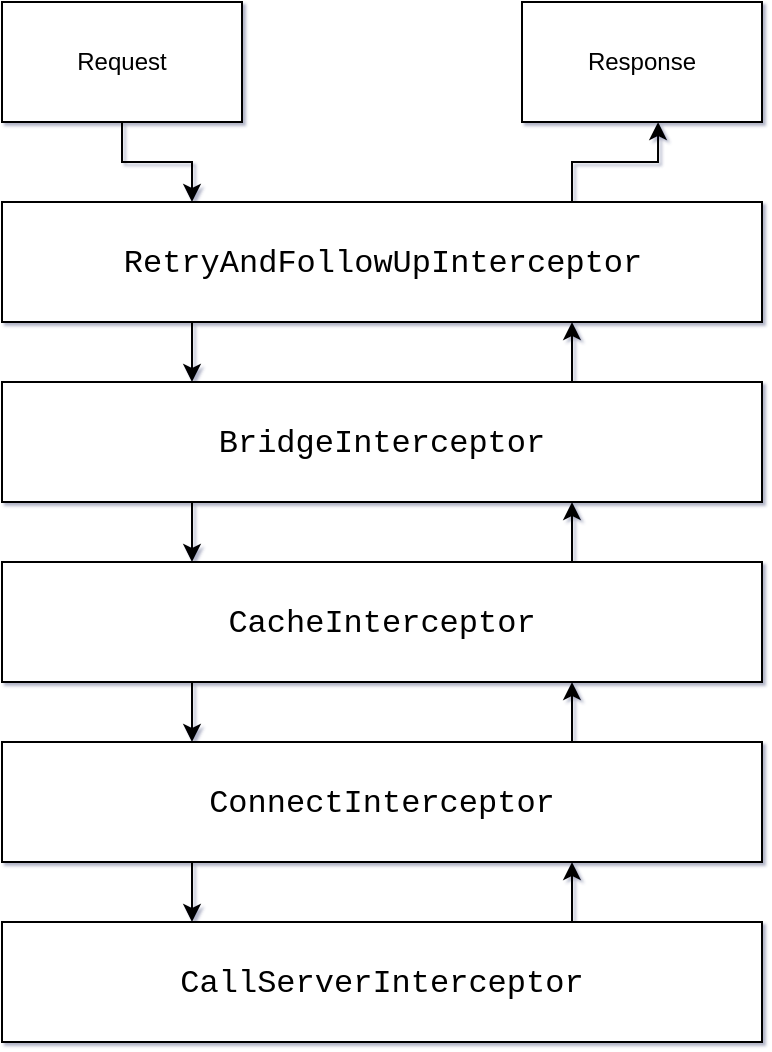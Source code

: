 <mxfile version="14.8.6" type="github">
  <diagram id="C5RBs43oDa-KdzZeNtuy" name="Page-1">
    <mxGraphModel dx="1422" dy="762" grid="1" gridSize="10" guides="1" tooltips="1" connect="1" arrows="1" fold="1" page="1" pageScale="1" pageWidth="827" pageHeight="1169" math="0" shadow="1">
      <root>
        <mxCell id="WIyWlLk6GJQsqaUBKTNV-0" />
        <mxCell id="WIyWlLk6GJQsqaUBKTNV-1" parent="WIyWlLk6GJQsqaUBKTNV-0" />
        <mxCell id="cFz9O4TfO6LGveSpda0y-6" style="edgeStyle=orthogonalEdgeStyle;rounded=0;orthogonalLoop=1;jettySize=auto;html=1;exitX=0.25;exitY=1;exitDx=0;exitDy=0;entryX=0.25;entryY=0;entryDx=0;entryDy=0;fontColor=#000000;" edge="1" parent="WIyWlLk6GJQsqaUBKTNV-1" source="cFz9O4TfO6LGveSpda0y-0" target="cFz9O4TfO6LGveSpda0y-1">
          <mxGeometry relative="1" as="geometry" />
        </mxCell>
        <mxCell id="cFz9O4TfO6LGveSpda0y-18" style="edgeStyle=orthogonalEdgeStyle;rounded=0;orthogonalLoop=1;jettySize=auto;html=1;exitX=0.75;exitY=0;exitDx=0;exitDy=0;entryX=0.567;entryY=1;entryDx=0;entryDy=0;entryPerimeter=0;fontColor=#000000;" edge="1" parent="WIyWlLk6GJQsqaUBKTNV-1" source="cFz9O4TfO6LGveSpda0y-0" target="cFz9O4TfO6LGveSpda0y-15">
          <mxGeometry relative="1" as="geometry" />
        </mxCell>
        <mxCell id="cFz9O4TfO6LGveSpda0y-0" value="&lt;pre style=&quot;font-family: &amp;quot;courier new&amp;quot;, monospace; font-size: 12pt;&quot;&gt;&lt;div style=&quot;font-family: consolas, &amp;quot;courier new&amp;quot;, monospace; line-height: 22px;&quot;&gt;&lt;span style=&quot;&quot;&gt;RetryAndFollowUpInterceptor&lt;/span&gt;&lt;/div&gt;&lt;/pre&gt;" style="rounded=0;html=1;labelBackgroundColor=#ffffff;" vertex="1" parent="WIyWlLk6GJQsqaUBKTNV-1">
          <mxGeometry x="160" y="130" width="380" height="60" as="geometry" />
        </mxCell>
        <mxCell id="cFz9O4TfO6LGveSpda0y-7" style="edgeStyle=orthogonalEdgeStyle;rounded=0;orthogonalLoop=1;jettySize=auto;html=1;exitX=0.25;exitY=1;exitDx=0;exitDy=0;entryX=0.25;entryY=0;entryDx=0;entryDy=0;fontColor=#000000;" edge="1" parent="WIyWlLk6GJQsqaUBKTNV-1" source="cFz9O4TfO6LGveSpda0y-1" target="cFz9O4TfO6LGveSpda0y-4">
          <mxGeometry relative="1" as="geometry" />
        </mxCell>
        <mxCell id="cFz9O4TfO6LGveSpda0y-13" style="edgeStyle=orthogonalEdgeStyle;rounded=0;orthogonalLoop=1;jettySize=auto;html=1;exitX=0.75;exitY=0;exitDx=0;exitDy=0;entryX=0.75;entryY=1;entryDx=0;entryDy=0;fontColor=#000000;" edge="1" parent="WIyWlLk6GJQsqaUBKTNV-1" source="cFz9O4TfO6LGveSpda0y-1" target="cFz9O4TfO6LGveSpda0y-0">
          <mxGeometry relative="1" as="geometry" />
        </mxCell>
        <mxCell id="cFz9O4TfO6LGveSpda0y-1" value="&lt;pre style=&quot;font-family: &amp;quot;courier new&amp;quot; , monospace ; font-size: 12pt&quot;&gt;&lt;div style=&quot;font-family: &amp;quot;consolas&amp;quot; , &amp;quot;courier new&amp;quot; , monospace ; line-height: 22px&quot;&gt;&lt;div style=&quot;font-family: consolas, &amp;quot;courier new&amp;quot;, monospace; line-height: 22px;&quot;&gt;&lt;span style=&quot;&quot;&gt;BridgeInterceptor&lt;/span&gt;&lt;/div&gt;&lt;/div&gt;&lt;/pre&gt;" style="rounded=0;whiteSpace=wrap;html=1;labelBackgroundColor=none;" vertex="1" parent="WIyWlLk6GJQsqaUBKTNV-1">
          <mxGeometry x="160" y="220" width="380" height="60" as="geometry" />
        </mxCell>
        <mxCell id="cFz9O4TfO6LGveSpda0y-10" style="edgeStyle=orthogonalEdgeStyle;rounded=0;orthogonalLoop=1;jettySize=auto;html=1;exitX=0.75;exitY=0;exitDx=0;exitDy=0;entryX=0.75;entryY=1;entryDx=0;entryDy=0;fontColor=#000000;" edge="1" parent="WIyWlLk6GJQsqaUBKTNV-1" source="cFz9O4TfO6LGveSpda0y-2" target="cFz9O4TfO6LGveSpda0y-3">
          <mxGeometry relative="1" as="geometry" />
        </mxCell>
        <mxCell id="cFz9O4TfO6LGveSpda0y-2" value="&lt;pre style=&quot;font-family: &amp;quot;courier new&amp;quot; , monospace ; font-size: 12pt&quot;&gt;&lt;div style=&quot;font-family: &amp;quot;consolas&amp;quot; , &amp;quot;courier new&amp;quot; , monospace ; line-height: 22px&quot;&gt;&lt;div style=&quot;font-family: consolas, &amp;quot;courier new&amp;quot;, monospace; line-height: 22px;&quot;&gt;&lt;span style=&quot;&quot;&gt;CallServerInterceptor&lt;/span&gt;&lt;/div&gt;&lt;/div&gt;&lt;/pre&gt;" style="rounded=0;whiteSpace=wrap;html=1;labelBackgroundColor=#ffffff;" vertex="1" parent="WIyWlLk6GJQsqaUBKTNV-1">
          <mxGeometry x="160" y="490" width="380" height="60" as="geometry" />
        </mxCell>
        <mxCell id="cFz9O4TfO6LGveSpda0y-9" style="edgeStyle=orthogonalEdgeStyle;rounded=0;orthogonalLoop=1;jettySize=auto;html=1;exitX=0.25;exitY=1;exitDx=0;exitDy=0;entryX=0.25;entryY=0;entryDx=0;entryDy=0;fontColor=#000000;" edge="1" parent="WIyWlLk6GJQsqaUBKTNV-1" source="cFz9O4TfO6LGveSpda0y-3" target="cFz9O4TfO6LGveSpda0y-2">
          <mxGeometry relative="1" as="geometry" />
        </mxCell>
        <mxCell id="cFz9O4TfO6LGveSpda0y-11" style="edgeStyle=orthogonalEdgeStyle;rounded=0;orthogonalLoop=1;jettySize=auto;html=1;exitX=0.75;exitY=0;exitDx=0;exitDy=0;fontColor=#000000;entryX=0.75;entryY=1;entryDx=0;entryDy=0;" edge="1" parent="WIyWlLk6GJQsqaUBKTNV-1" source="cFz9O4TfO6LGveSpda0y-3" target="cFz9O4TfO6LGveSpda0y-4">
          <mxGeometry relative="1" as="geometry">
            <mxPoint x="445" y="380" as="targetPoint" />
          </mxGeometry>
        </mxCell>
        <mxCell id="cFz9O4TfO6LGveSpda0y-3" value="&lt;pre style=&quot;font-family: &amp;quot;courier new&amp;quot; , monospace ; font-size: 12pt&quot;&gt;&lt;div style=&quot;font-family: &amp;quot;consolas&amp;quot; , &amp;quot;courier new&amp;quot; , monospace ; line-height: 22px&quot;&gt;&lt;div style=&quot;font-family: consolas, &amp;quot;courier new&amp;quot;, monospace; line-height: 22px;&quot;&gt;&lt;span style=&quot;&quot;&gt;ConnectInterceptor&lt;/span&gt;&lt;/div&gt;&lt;/div&gt;&lt;/pre&gt;" style="rounded=0;whiteSpace=wrap;html=1;labelBackgroundColor=none;" vertex="1" parent="WIyWlLk6GJQsqaUBKTNV-1">
          <mxGeometry x="160" y="400" width="380" height="60" as="geometry" />
        </mxCell>
        <mxCell id="cFz9O4TfO6LGveSpda0y-8" style="edgeStyle=orthogonalEdgeStyle;rounded=0;orthogonalLoop=1;jettySize=auto;html=1;exitX=0.25;exitY=1;exitDx=0;exitDy=0;entryX=0.25;entryY=0;entryDx=0;entryDy=0;fontColor=#000000;" edge="1" parent="WIyWlLk6GJQsqaUBKTNV-1" source="cFz9O4TfO6LGveSpda0y-4" target="cFz9O4TfO6LGveSpda0y-3">
          <mxGeometry relative="1" as="geometry" />
        </mxCell>
        <mxCell id="cFz9O4TfO6LGveSpda0y-12" style="edgeStyle=orthogonalEdgeStyle;rounded=0;orthogonalLoop=1;jettySize=auto;html=1;exitX=0.75;exitY=0;exitDx=0;exitDy=0;entryX=0.75;entryY=1;entryDx=0;entryDy=0;fontColor=#000000;" edge="1" parent="WIyWlLk6GJQsqaUBKTNV-1" source="cFz9O4TfO6LGveSpda0y-4" target="cFz9O4TfO6LGveSpda0y-1">
          <mxGeometry relative="1" as="geometry" />
        </mxCell>
        <mxCell id="cFz9O4TfO6LGveSpda0y-4" value="&lt;pre style=&quot;font-family: &amp;quot;courier new&amp;quot; , monospace ; font-size: 12pt&quot;&gt;&lt;div style=&quot;font-family: &amp;quot;consolas&amp;quot; , &amp;quot;courier new&amp;quot; , monospace ; line-height: 22px&quot;&gt;&lt;div style=&quot;font-family: consolas, &amp;quot;courier new&amp;quot;, monospace; line-height: 22px;&quot;&gt;&lt;span style=&quot;&quot;&gt;CacheInterceptor&lt;/span&gt;&lt;/div&gt;&lt;/div&gt;&lt;/pre&gt;" style="rounded=0;whiteSpace=wrap;html=1;labelBackgroundColor=none;" vertex="1" parent="WIyWlLk6GJQsqaUBKTNV-1">
          <mxGeometry x="160" y="310" width="380" height="60" as="geometry" />
        </mxCell>
        <mxCell id="cFz9O4TfO6LGveSpda0y-19" style="edgeStyle=orthogonalEdgeStyle;rounded=0;orthogonalLoop=1;jettySize=auto;html=1;exitX=0.5;exitY=1;exitDx=0;exitDy=0;entryX=0.25;entryY=0;entryDx=0;entryDy=0;fontColor=#000000;" edge="1" parent="WIyWlLk6GJQsqaUBKTNV-1" source="cFz9O4TfO6LGveSpda0y-14" target="cFz9O4TfO6LGveSpda0y-0">
          <mxGeometry relative="1" as="geometry" />
        </mxCell>
        <mxCell id="cFz9O4TfO6LGveSpda0y-14" value="Request" style="rounded=0;whiteSpace=wrap;html=1;labelBackgroundColor=#ffffff;fontColor=#000000;" vertex="1" parent="WIyWlLk6GJQsqaUBKTNV-1">
          <mxGeometry x="160" y="30" width="120" height="60" as="geometry" />
        </mxCell>
        <mxCell id="cFz9O4TfO6LGveSpda0y-15" value="Response" style="rounded=0;whiteSpace=wrap;html=1;labelBackgroundColor=#ffffff;fontColor=#000000;" vertex="1" parent="WIyWlLk6GJQsqaUBKTNV-1">
          <mxGeometry x="420" y="30" width="120" height="60" as="geometry" />
        </mxCell>
      </root>
    </mxGraphModel>
  </diagram>
</mxfile>
